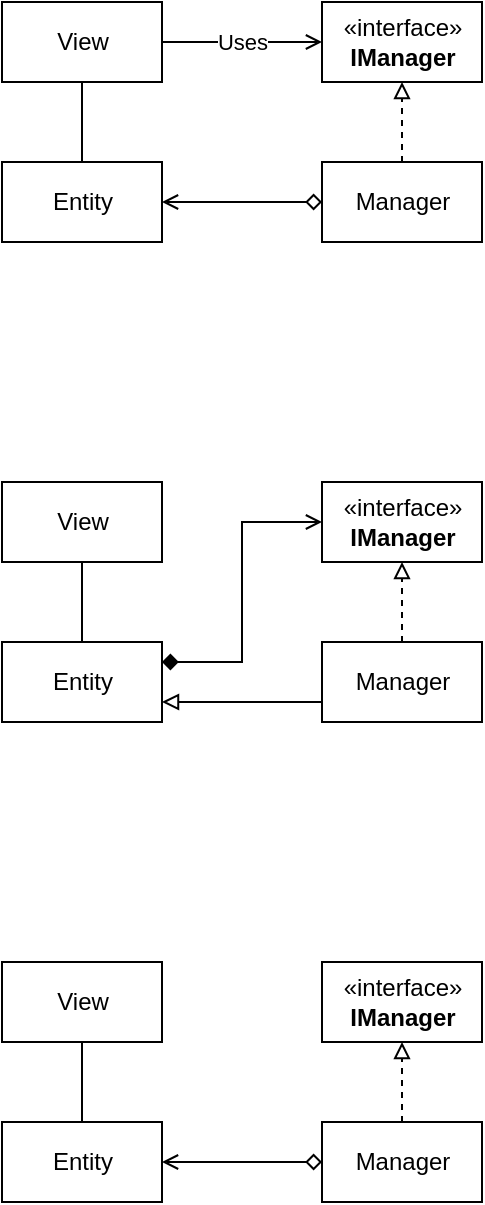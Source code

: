 <mxfile version="13.4.5" type="device"><diagram id="IW3t6EFJbF2QtOji3MGM" name="Page-1"><mxGraphModel dx="1086" dy="846" grid="1" gridSize="10" guides="1" tooltips="1" connect="1" arrows="1" fold="1" page="1" pageScale="1" pageWidth="827" pageHeight="1169" math="0" shadow="0"><root><mxCell id="0"/><mxCell id="1" parent="0"/><mxCell id="6Y83zxVDlbpAG9m8vb5I-9" style="edgeStyle=orthogonalEdgeStyle;rounded=0;orthogonalLoop=1;jettySize=auto;html=1;exitX=0.5;exitY=1;exitDx=0;exitDy=0;startArrow=none;startFill=0;endArrow=none;endFill=0;" edge="1" parent="1" source="6Y83zxVDlbpAG9m8vb5I-10" target="6Y83zxVDlbpAG9m8vb5I-12"><mxGeometry relative="1" as="geometry"/></mxCell><mxCell id="6Y83zxVDlbpAG9m8vb5I-41" value="Uses" style="edgeStyle=orthogonalEdgeStyle;rounded=0;orthogonalLoop=1;jettySize=auto;html=1;exitX=1;exitY=0.5;exitDx=0;exitDy=0;entryX=0;entryY=0.5;entryDx=0;entryDy=0;startArrow=none;startFill=0;endArrow=open;endFill=0;" edge="1" parent="1" source="6Y83zxVDlbpAG9m8vb5I-10" target="6Y83zxVDlbpAG9m8vb5I-40"><mxGeometry relative="1" as="geometry"/></mxCell><mxCell id="6Y83zxVDlbpAG9m8vb5I-10" value="View" style="html=1;" vertex="1" parent="1"><mxGeometry x="80" y="80" width="80" height="40" as="geometry"/></mxCell><mxCell id="6Y83zxVDlbpAG9m8vb5I-12" value="Entity" style="html=1;" vertex="1" parent="1"><mxGeometry x="80" y="160" width="80" height="40" as="geometry"/></mxCell><mxCell id="6Y83zxVDlbpAG9m8vb5I-26" style="edgeStyle=orthogonalEdgeStyle;rounded=0;orthogonalLoop=1;jettySize=auto;html=1;exitX=0;exitY=0.5;exitDx=0;exitDy=0;startArrow=diamond;startFill=0;endArrow=open;endFill=0;" edge="1" parent="1" source="6Y83zxVDlbpAG9m8vb5I-13" target="6Y83zxVDlbpAG9m8vb5I-12"><mxGeometry relative="1" as="geometry"/></mxCell><mxCell id="6Y83zxVDlbpAG9m8vb5I-42" style="edgeStyle=orthogonalEdgeStyle;rounded=0;orthogonalLoop=1;jettySize=auto;html=1;exitX=0.5;exitY=0;exitDx=0;exitDy=0;entryX=0.5;entryY=1;entryDx=0;entryDy=0;startArrow=none;startFill=0;endArrow=block;endFill=0;dashed=1;" edge="1" parent="1" source="6Y83zxVDlbpAG9m8vb5I-13" target="6Y83zxVDlbpAG9m8vb5I-40"><mxGeometry relative="1" as="geometry"/></mxCell><mxCell id="6Y83zxVDlbpAG9m8vb5I-13" value="Manager" style="html=1;" vertex="1" parent="1"><mxGeometry x="240" y="160" width="80" height="40" as="geometry"/></mxCell><mxCell id="6Y83zxVDlbpAG9m8vb5I-28" style="edgeStyle=orthogonalEdgeStyle;rounded=0;orthogonalLoop=1;jettySize=auto;html=1;exitX=0.5;exitY=1;exitDx=0;exitDy=0;startArrow=none;startFill=0;endArrow=none;endFill=0;" edge="1" parent="1" source="6Y83zxVDlbpAG9m8vb5I-29" target="6Y83zxVDlbpAG9m8vb5I-30"><mxGeometry relative="1" as="geometry"/></mxCell><mxCell id="6Y83zxVDlbpAG9m8vb5I-29" value="View" style="html=1;" vertex="1" parent="1"><mxGeometry x="80" y="320" width="80" height="40" as="geometry"/></mxCell><mxCell id="6Y83zxVDlbpAG9m8vb5I-39" style="edgeStyle=orthogonalEdgeStyle;rounded=0;orthogonalLoop=1;jettySize=auto;html=1;exitX=1;exitY=0.25;exitDx=0;exitDy=0;entryX=0;entryY=0.5;entryDx=0;entryDy=0;startArrow=diamond;startFill=1;endArrow=open;endFill=0;" edge="1" parent="1" source="6Y83zxVDlbpAG9m8vb5I-30" target="6Y83zxVDlbpAG9m8vb5I-44"><mxGeometry relative="1" as="geometry"/></mxCell><mxCell id="6Y83zxVDlbpAG9m8vb5I-30" value="Entity" style="html=1;" vertex="1" parent="1"><mxGeometry x="80" y="400" width="80" height="40" as="geometry"/></mxCell><mxCell id="6Y83zxVDlbpAG9m8vb5I-47" style="edgeStyle=orthogonalEdgeStyle;rounded=0;orthogonalLoop=1;jettySize=auto;html=1;exitX=0;exitY=0.75;exitDx=0;exitDy=0;entryX=1;entryY=0.75;entryDx=0;entryDy=0;startArrow=none;startFill=0;endArrow=block;endFill=0;" edge="1" parent="1" source="6Y83zxVDlbpAG9m8vb5I-32" target="6Y83zxVDlbpAG9m8vb5I-30"><mxGeometry relative="1" as="geometry"/></mxCell><mxCell id="6Y83zxVDlbpAG9m8vb5I-32" value="Manager" style="html=1;" vertex="1" parent="1"><mxGeometry x="240" y="400" width="80" height="40" as="geometry"/></mxCell><mxCell id="6Y83zxVDlbpAG9m8vb5I-34" style="edgeStyle=orthogonalEdgeStyle;rounded=0;orthogonalLoop=1;jettySize=auto;html=1;exitX=0.5;exitY=1;exitDx=0;exitDy=0;startArrow=none;startFill=0;endArrow=none;endFill=0;" edge="1" parent="1" source="6Y83zxVDlbpAG9m8vb5I-35" target="6Y83zxVDlbpAG9m8vb5I-36"><mxGeometry relative="1" as="geometry"/></mxCell><mxCell id="6Y83zxVDlbpAG9m8vb5I-35" value="View" style="html=1;" vertex="1" parent="1"><mxGeometry x="80" y="560" width="80" height="40" as="geometry"/></mxCell><mxCell id="6Y83zxVDlbpAG9m8vb5I-36" value="Entity" style="html=1;" vertex="1" parent="1"><mxGeometry x="80" y="640" width="80" height="40" as="geometry"/></mxCell><mxCell id="6Y83zxVDlbpAG9m8vb5I-37" style="edgeStyle=orthogonalEdgeStyle;rounded=0;orthogonalLoop=1;jettySize=auto;html=1;exitX=0;exitY=0.5;exitDx=0;exitDy=0;startArrow=diamond;startFill=0;endArrow=open;endFill=0;" edge="1" parent="1" source="6Y83zxVDlbpAG9m8vb5I-38" target="6Y83zxVDlbpAG9m8vb5I-36"><mxGeometry relative="1" as="geometry"/></mxCell><mxCell id="6Y83zxVDlbpAG9m8vb5I-38" value="Manager" style="html=1;" vertex="1" parent="1"><mxGeometry x="240" y="640" width="80" height="40" as="geometry"/></mxCell><mxCell id="6Y83zxVDlbpAG9m8vb5I-40" value="«interface»&lt;br&gt;&lt;b&gt;IManager&lt;/b&gt;" style="html=1;" vertex="1" parent="1"><mxGeometry x="240" y="80" width="80" height="40" as="geometry"/></mxCell><mxCell id="6Y83zxVDlbpAG9m8vb5I-43" style="edgeStyle=orthogonalEdgeStyle;rounded=0;orthogonalLoop=1;jettySize=auto;html=1;entryX=0.5;entryY=1;entryDx=0;entryDy=0;startArrow=none;startFill=0;endArrow=block;endFill=0;dashed=1;exitX=0.5;exitY=0;exitDx=0;exitDy=0;" edge="1" parent="1" target="6Y83zxVDlbpAG9m8vb5I-44" source="6Y83zxVDlbpAG9m8vb5I-32"><mxGeometry relative="1" as="geometry"><mxPoint x="370" y="370" as="sourcePoint"/></mxGeometry></mxCell><mxCell id="6Y83zxVDlbpAG9m8vb5I-44" value="«interface»&lt;br&gt;&lt;b&gt;IManager&lt;/b&gt;" style="html=1;" vertex="1" parent="1"><mxGeometry x="240" y="320" width="80" height="40" as="geometry"/></mxCell><mxCell id="6Y83zxVDlbpAG9m8vb5I-45" style="edgeStyle=orthogonalEdgeStyle;rounded=0;orthogonalLoop=1;jettySize=auto;html=1;entryX=0.5;entryY=1;entryDx=0;entryDy=0;startArrow=none;startFill=0;endArrow=block;endFill=0;dashed=1;exitX=0.5;exitY=0;exitDx=0;exitDy=0;" edge="1" parent="1" target="6Y83zxVDlbpAG9m8vb5I-46" source="6Y83zxVDlbpAG9m8vb5I-38"><mxGeometry relative="1" as="geometry"><mxPoint x="420" y="600" as="sourcePoint"/></mxGeometry></mxCell><mxCell id="6Y83zxVDlbpAG9m8vb5I-46" value="«interface»&lt;br&gt;&lt;b&gt;IManager&lt;/b&gt;" style="html=1;" vertex="1" parent="1"><mxGeometry x="240" y="560" width="80" height="40" as="geometry"/></mxCell></root></mxGraphModel></diagram></mxfile>